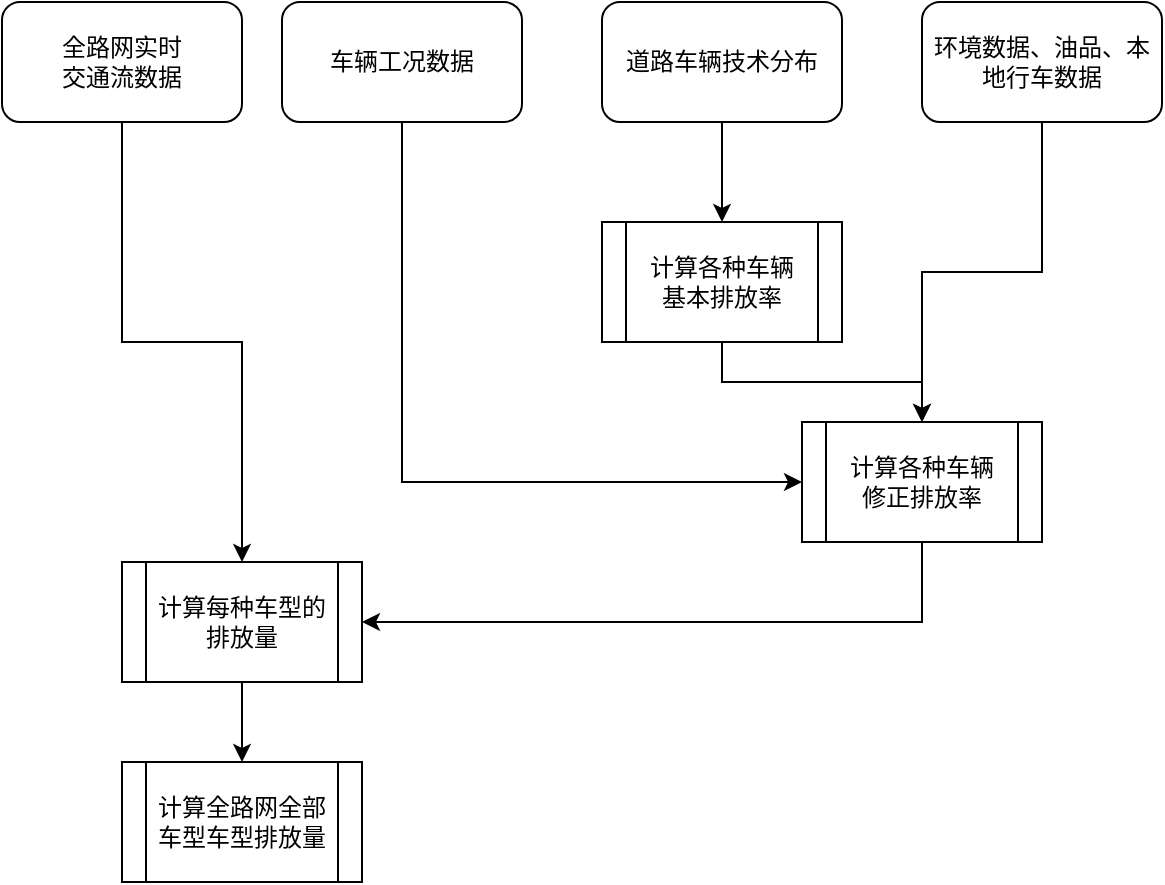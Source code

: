 <mxfile version="13.10.8" type="github">
  <diagram id="a4amCYSTDgef2Uy3dYjO" name="Page-1">
    <mxGraphModel dx="868" dy="425" grid="1" gridSize="10" guides="1" tooltips="1" connect="1" arrows="1" fold="1" page="1" pageScale="1" pageWidth="827" pageHeight="1169" math="0" shadow="0">
      <root>
        <mxCell id="0" />
        <mxCell id="1" parent="0" />
        <mxCell id="5Df-Ke02d9atA7aEddo9-17" style="edgeStyle=orthogonalEdgeStyle;rounded=0;orthogonalLoop=1;jettySize=auto;html=1;exitX=0.5;exitY=1;exitDx=0;exitDy=0;entryX=0.5;entryY=0;entryDx=0;entryDy=0;" edge="1" parent="1" source="5Df-Ke02d9atA7aEddo9-1" target="5Df-Ke02d9atA7aEddo9-7">
          <mxGeometry relative="1" as="geometry" />
        </mxCell>
        <mxCell id="5Df-Ke02d9atA7aEddo9-1" value="全路网实时&lt;br&gt;交通流数据" style="rounded=1;whiteSpace=wrap;html=1;" vertex="1" parent="1">
          <mxGeometry x="130" y="50" width="120" height="60" as="geometry" />
        </mxCell>
        <mxCell id="5Df-Ke02d9atA7aEddo9-15" style="edgeStyle=orthogonalEdgeStyle;rounded=0;orthogonalLoop=1;jettySize=auto;html=1;exitX=0.5;exitY=1;exitDx=0;exitDy=0;entryX=0;entryY=0.5;entryDx=0;entryDy=0;" edge="1" parent="1" source="5Df-Ke02d9atA7aEddo9-2" target="5Df-Ke02d9atA7aEddo9-6">
          <mxGeometry relative="1" as="geometry" />
        </mxCell>
        <mxCell id="5Df-Ke02d9atA7aEddo9-2" value="车辆工况数据" style="rounded=1;whiteSpace=wrap;html=1;" vertex="1" parent="1">
          <mxGeometry x="270" y="50" width="120" height="60" as="geometry" />
        </mxCell>
        <mxCell id="5Df-Ke02d9atA7aEddo9-14" style="edgeStyle=orthogonalEdgeStyle;rounded=0;orthogonalLoop=1;jettySize=auto;html=1;exitX=0.5;exitY=1;exitDx=0;exitDy=0;entryX=0.5;entryY=0;entryDx=0;entryDy=0;" edge="1" parent="1" source="5Df-Ke02d9atA7aEddo9-3" target="5Df-Ke02d9atA7aEddo9-6">
          <mxGeometry relative="1" as="geometry" />
        </mxCell>
        <mxCell id="5Df-Ke02d9atA7aEddo9-3" value="环境数据、油品、本地行车数据" style="rounded=1;whiteSpace=wrap;html=1;" vertex="1" parent="1">
          <mxGeometry x="590" y="50" width="120" height="60" as="geometry" />
        </mxCell>
        <mxCell id="5Df-Ke02d9atA7aEddo9-12" style="edgeStyle=orthogonalEdgeStyle;rounded=0;orthogonalLoop=1;jettySize=auto;html=1;exitX=0.5;exitY=1;exitDx=0;exitDy=0;" edge="1" parent="1" source="5Df-Ke02d9atA7aEddo9-4" target="5Df-Ke02d9atA7aEddo9-5">
          <mxGeometry relative="1" as="geometry" />
        </mxCell>
        <mxCell id="5Df-Ke02d9atA7aEddo9-4" value="道路车辆技术分布" style="rounded=1;whiteSpace=wrap;html=1;" vertex="1" parent="1">
          <mxGeometry x="430" y="50" width="120" height="60" as="geometry" />
        </mxCell>
        <mxCell id="5Df-Ke02d9atA7aEddo9-13" style="edgeStyle=orthogonalEdgeStyle;rounded=0;orthogonalLoop=1;jettySize=auto;html=1;exitX=0.5;exitY=1;exitDx=0;exitDy=0;entryX=0.5;entryY=0;entryDx=0;entryDy=0;" edge="1" parent="1" source="5Df-Ke02d9atA7aEddo9-5" target="5Df-Ke02d9atA7aEddo9-6">
          <mxGeometry relative="1" as="geometry" />
        </mxCell>
        <mxCell id="5Df-Ke02d9atA7aEddo9-5" value="计算各种车辆&lt;br&gt;基本排放率" style="shape=process;whiteSpace=wrap;html=1;backgroundOutline=1;" vertex="1" parent="1">
          <mxGeometry x="430" y="160" width="120" height="60" as="geometry" />
        </mxCell>
        <mxCell id="5Df-Ke02d9atA7aEddo9-16" style="edgeStyle=orthogonalEdgeStyle;rounded=0;orthogonalLoop=1;jettySize=auto;html=1;exitX=0.5;exitY=1;exitDx=0;exitDy=0;entryX=1;entryY=0.5;entryDx=0;entryDy=0;" edge="1" parent="1" source="5Df-Ke02d9atA7aEddo9-6" target="5Df-Ke02d9atA7aEddo9-7">
          <mxGeometry relative="1" as="geometry" />
        </mxCell>
        <mxCell id="5Df-Ke02d9atA7aEddo9-6" value="计算各种车辆&lt;br&gt;修正排放率" style="shape=process;whiteSpace=wrap;html=1;backgroundOutline=1;" vertex="1" parent="1">
          <mxGeometry x="530" y="260" width="120" height="60" as="geometry" />
        </mxCell>
        <mxCell id="5Df-Ke02d9atA7aEddo9-18" style="edgeStyle=orthogonalEdgeStyle;rounded=0;orthogonalLoop=1;jettySize=auto;html=1;exitX=0.5;exitY=1;exitDx=0;exitDy=0;" edge="1" parent="1" source="5Df-Ke02d9atA7aEddo9-7" target="5Df-Ke02d9atA7aEddo9-8">
          <mxGeometry relative="1" as="geometry" />
        </mxCell>
        <mxCell id="5Df-Ke02d9atA7aEddo9-7" value="计算每种车型的排放量" style="shape=process;whiteSpace=wrap;html=1;backgroundOutline=1;" vertex="1" parent="1">
          <mxGeometry x="190" y="330" width="120" height="60" as="geometry" />
        </mxCell>
        <mxCell id="5Df-Ke02d9atA7aEddo9-8" value="计算全路网全部车型车型排放量" style="shape=process;whiteSpace=wrap;html=1;backgroundOutline=1;" vertex="1" parent="1">
          <mxGeometry x="190" y="430" width="120" height="60" as="geometry" />
        </mxCell>
      </root>
    </mxGraphModel>
  </diagram>
</mxfile>
